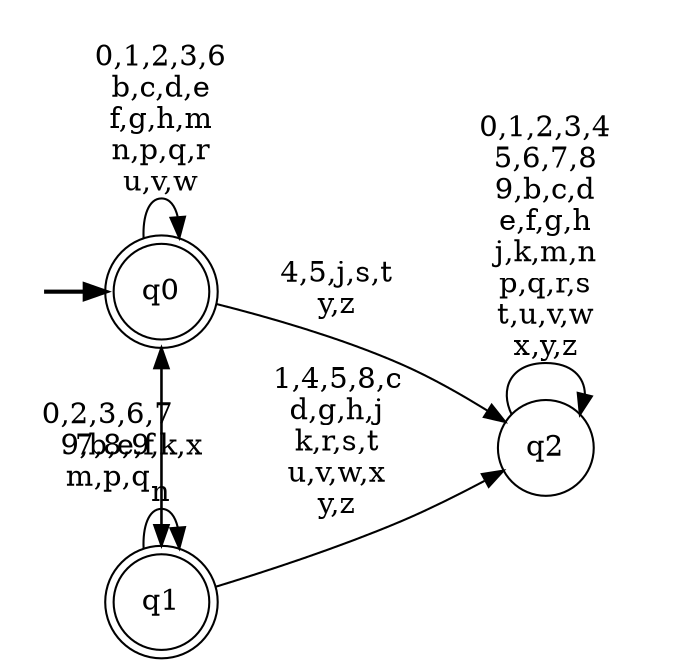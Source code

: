 digraph BlueStarA {
__start0 [style = invis, shape = none, label = "", width = 0, height = 0];

rankdir=LR;
size="8,5";

s0 [style="rounded,filled", color="black", fillcolor="white" shape="doublecircle", label="q0"];
s1 [style="rounded,filled", color="black", fillcolor="white" shape="doublecircle", label="q1"];
s2 [style="filled", color="black", fillcolor="white" shape="circle", label="q2"];
subgraph cluster_main { 
	graph [pad=".75", ranksep="0.15", nodesep="0.15"];
	 style=invis; 
	__start0 -> s0 [penwidth=2];
}
s0 -> s0 [label="0,1,2,3,6\nb,c,d,e\nf,g,h,m\nn,p,q,r\nu,v,w"];
s0 -> s1 [label="7,8,9,k,x"];
s0 -> s2 [label="4,5,j,s,t\ny,z"];
s1 -> s0 [label="0,2,3,6,7\n9,b,e,f\nm,p,q"];
s1 -> s1 [label="n"];
s1 -> s2 [label="1,4,5,8,c\nd,g,h,j\nk,r,s,t\nu,v,w,x\ny,z"];
s2 -> s2 [label="0,1,2,3,4\n5,6,7,8\n9,b,c,d\ne,f,g,h\nj,k,m,n\np,q,r,s\nt,u,v,w\nx,y,z"];

}